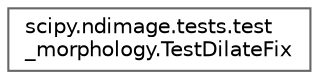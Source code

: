 digraph "Graphical Class Hierarchy"
{
 // LATEX_PDF_SIZE
  bgcolor="transparent";
  edge [fontname=Helvetica,fontsize=10,labelfontname=Helvetica,labelfontsize=10];
  node [fontname=Helvetica,fontsize=10,shape=box,height=0.2,width=0.4];
  rankdir="LR";
  Node0 [id="Node000000",label="scipy.ndimage.tests.test\l_morphology.TestDilateFix",height=0.2,width=0.4,color="grey40", fillcolor="white", style="filled",URL="$d3/d7a/classscipy_1_1ndimage_1_1tests_1_1test__morphology_1_1TestDilateFix.html",tooltip=" "];
}
